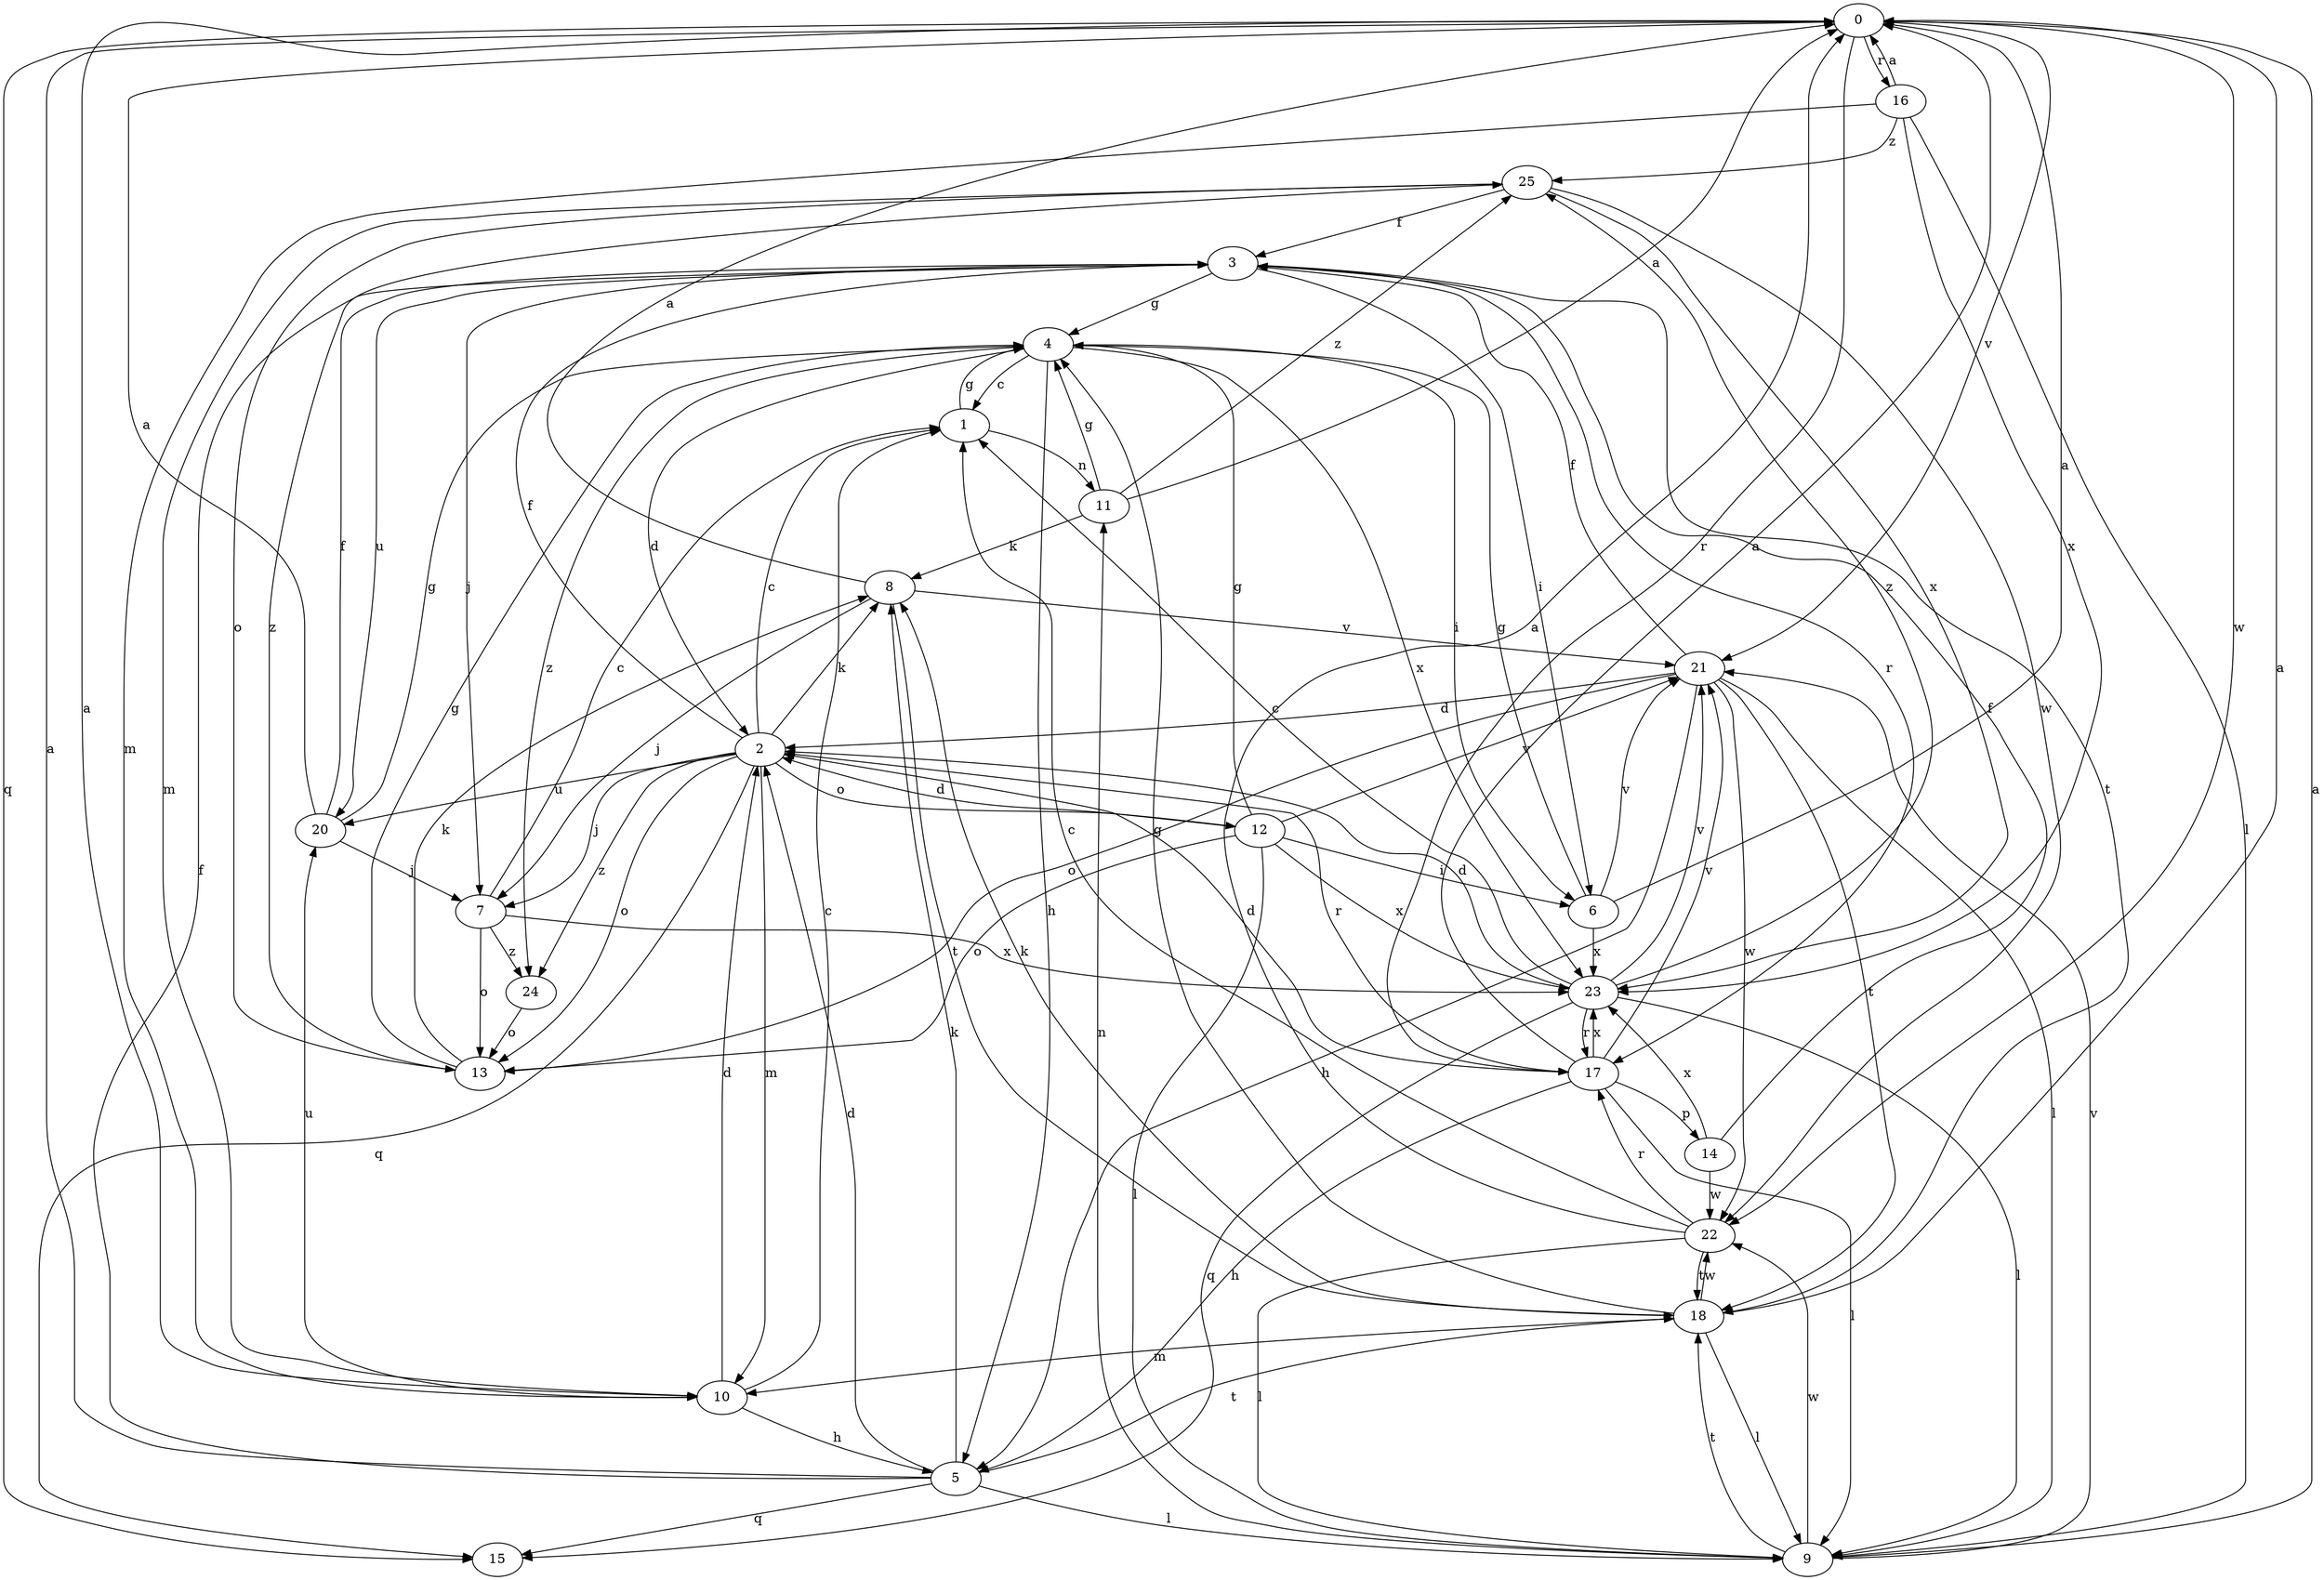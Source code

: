 strict digraph  {
0;
1;
2;
3;
4;
5;
6;
7;
8;
9;
10;
11;
12;
13;
14;
15;
16;
17;
18;
20;
21;
22;
23;
24;
25;
0 -> 15  [label=q];
0 -> 16  [label=r];
0 -> 17  [label=r];
0 -> 21  [label=v];
0 -> 22  [label=w];
1 -> 4  [label=g];
1 -> 11  [label=n];
2 -> 1  [label=c];
2 -> 3  [label=f];
2 -> 7  [label=j];
2 -> 8  [label=k];
2 -> 10  [label=m];
2 -> 12  [label=o];
2 -> 13  [label=o];
2 -> 15  [label=q];
2 -> 17  [label=r];
2 -> 20  [label=u];
2 -> 24  [label=z];
3 -> 4  [label=g];
3 -> 6  [label=i];
3 -> 7  [label=j];
3 -> 17  [label=r];
3 -> 18  [label=t];
3 -> 20  [label=u];
4 -> 1  [label=c];
4 -> 2  [label=d];
4 -> 5  [label=h];
4 -> 6  [label=i];
4 -> 23  [label=x];
4 -> 24  [label=z];
5 -> 0  [label=a];
5 -> 2  [label=d];
5 -> 3  [label=f];
5 -> 8  [label=k];
5 -> 9  [label=l];
5 -> 15  [label=q];
5 -> 18  [label=t];
6 -> 0  [label=a];
6 -> 4  [label=g];
6 -> 21  [label=v];
6 -> 23  [label=x];
7 -> 1  [label=c];
7 -> 13  [label=o];
7 -> 23  [label=x];
7 -> 24  [label=z];
8 -> 0  [label=a];
8 -> 7  [label=j];
8 -> 18  [label=t];
8 -> 21  [label=v];
9 -> 0  [label=a];
9 -> 11  [label=n];
9 -> 18  [label=t];
9 -> 21  [label=v];
9 -> 22  [label=w];
10 -> 0  [label=a];
10 -> 1  [label=c];
10 -> 2  [label=d];
10 -> 5  [label=h];
10 -> 20  [label=u];
11 -> 0  [label=a];
11 -> 4  [label=g];
11 -> 8  [label=k];
11 -> 25  [label=z];
12 -> 2  [label=d];
12 -> 4  [label=g];
12 -> 6  [label=i];
12 -> 9  [label=l];
12 -> 13  [label=o];
12 -> 21  [label=v];
12 -> 23  [label=x];
13 -> 4  [label=g];
13 -> 8  [label=k];
13 -> 25  [label=z];
14 -> 3  [label=f];
14 -> 22  [label=w];
14 -> 23  [label=x];
16 -> 0  [label=a];
16 -> 9  [label=l];
16 -> 10  [label=m];
16 -> 23  [label=x];
16 -> 25  [label=z];
17 -> 0  [label=a];
17 -> 2  [label=d];
17 -> 5  [label=h];
17 -> 9  [label=l];
17 -> 14  [label=p];
17 -> 21  [label=v];
17 -> 23  [label=x];
18 -> 0  [label=a];
18 -> 4  [label=g];
18 -> 8  [label=k];
18 -> 9  [label=l];
18 -> 10  [label=m];
18 -> 22  [label=w];
20 -> 0  [label=a];
20 -> 3  [label=f];
20 -> 4  [label=g];
20 -> 7  [label=j];
21 -> 2  [label=d];
21 -> 3  [label=f];
21 -> 5  [label=h];
21 -> 9  [label=l];
21 -> 13  [label=o];
21 -> 18  [label=t];
21 -> 22  [label=w];
22 -> 0  [label=a];
22 -> 1  [label=c];
22 -> 9  [label=l];
22 -> 17  [label=r];
22 -> 18  [label=t];
23 -> 1  [label=c];
23 -> 2  [label=d];
23 -> 9  [label=l];
23 -> 15  [label=q];
23 -> 17  [label=r];
23 -> 21  [label=v];
23 -> 25  [label=z];
24 -> 13  [label=o];
25 -> 3  [label=f];
25 -> 10  [label=m];
25 -> 13  [label=o];
25 -> 22  [label=w];
25 -> 23  [label=x];
}
